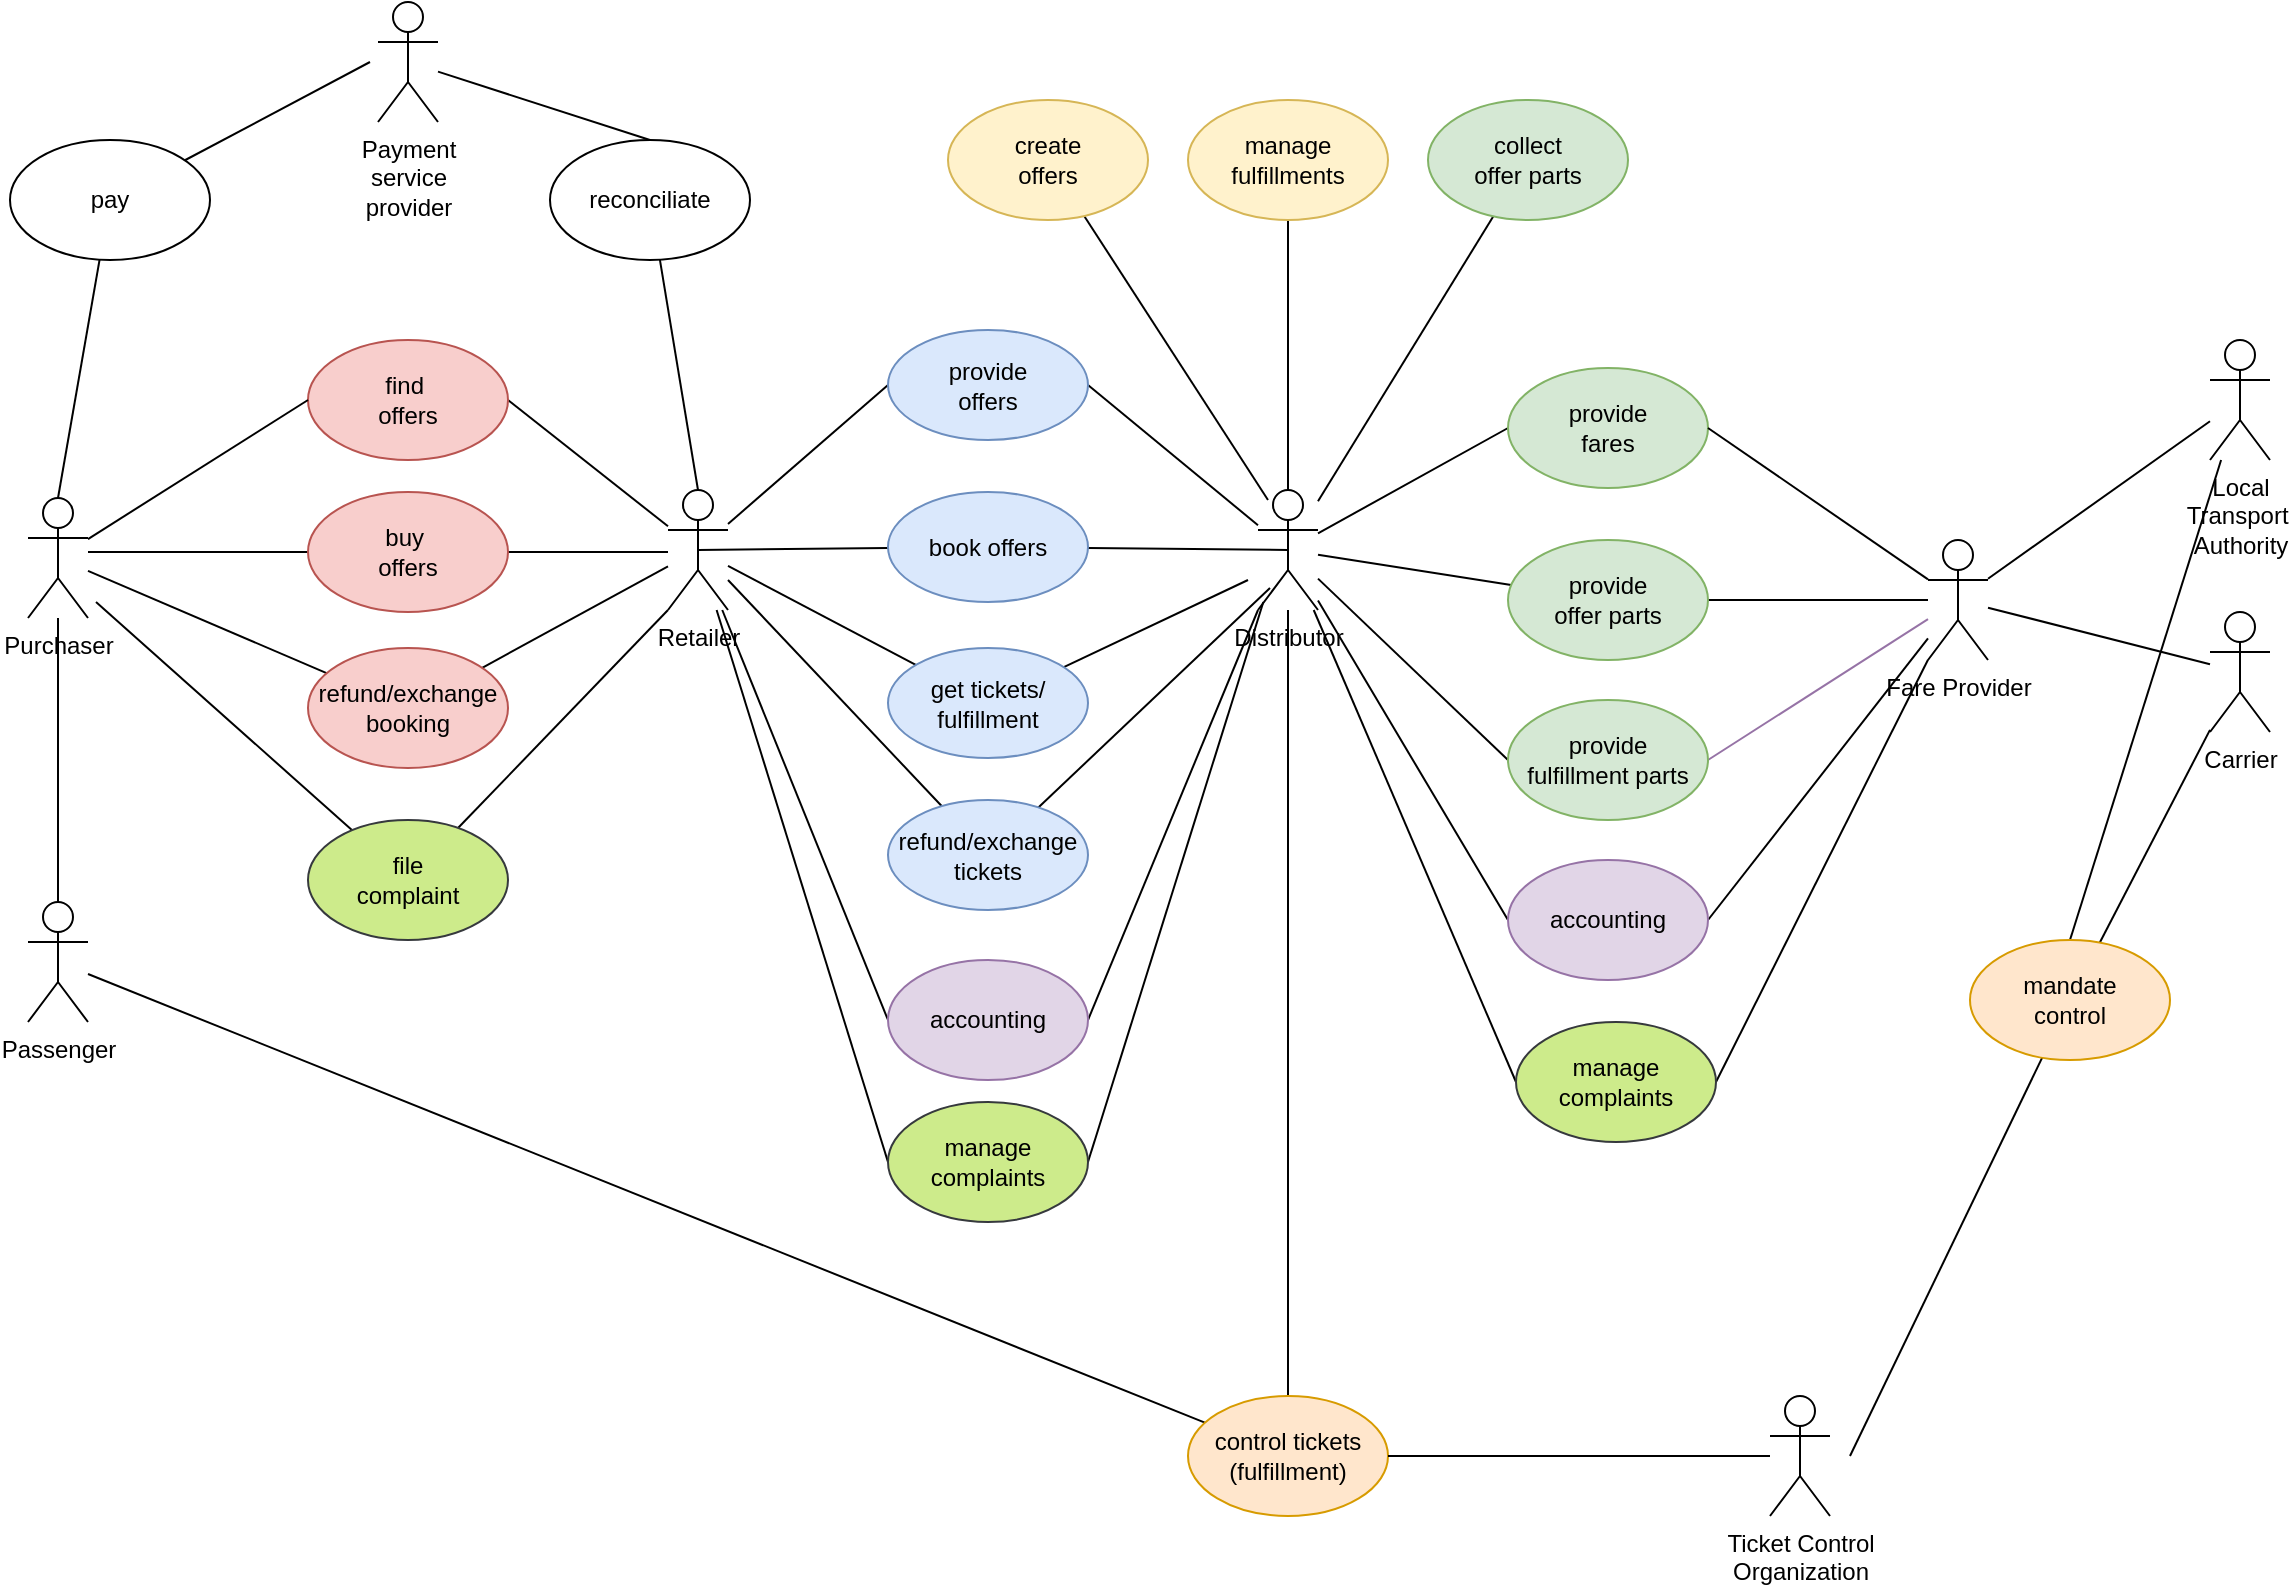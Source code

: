 <mxfile>
    <diagram id="o1t1VMw5mvlotaIL8DKT" name="Seite-1">
        <mxGraphModel dx="1204" dy="609" grid="1" gridSize="10" guides="1" tooltips="1" connect="1" arrows="1" fold="1" page="1" pageScale="1" pageWidth="1169" pageHeight="827" math="0" shadow="0">
            <root>
                <mxCell id="0"/>
                <mxCell id="1" parent="0"/>
                <mxCell id="SYCs7PRnvsmaXQXb6DSk-4" style="rounded=0;orthogonalLoop=1;jettySize=auto;html=1;endArrow=none;endFill=0;entryX=0;entryY=0.5;entryDx=0;entryDy=0;" parent="1" source="SYCs7PRnvsmaXQXb6DSk-1" target="SYCs7PRnvsmaXQXb6DSk-3" edge="1">
                    <mxGeometry relative="1" as="geometry"/>
                </mxCell>
                <mxCell id="SYCs7PRnvsmaXQXb6DSk-13" style="edgeStyle=none;rounded=0;orthogonalLoop=1;jettySize=auto;html=1;endArrow=none;endFill=0;entryX=1;entryY=0.5;entryDx=0;entryDy=0;" parent="1" source="SYCs7PRnvsmaXQXb6DSk-1" target="SYCs7PRnvsmaXQXb6DSk-14" edge="1">
                    <mxGeometry relative="1" as="geometry">
                        <mxPoint x="239" y="383" as="targetPoint"/>
                    </mxGeometry>
                </mxCell>
                <mxCell id="SYCs7PRnvsmaXQXb6DSk-1" value="Retailer" style="shape=umlActor;verticalLabelPosition=bottom;verticalAlign=top;html=1;" parent="1" vertex="1">
                    <mxGeometry x="349" y="264" width="30" height="60" as="geometry"/>
                </mxCell>
                <mxCell id="SYCs7PRnvsmaXQXb6DSk-7" style="edgeStyle=none;rounded=0;orthogonalLoop=1;jettySize=auto;html=1;entryX=1;entryY=0.5;entryDx=0;entryDy=0;endArrow=none;endFill=0;" parent="1" source="SYCs7PRnvsmaXQXb6DSk-2" target="SYCs7PRnvsmaXQXb6DSk-3" edge="1">
                    <mxGeometry relative="1" as="geometry"/>
                </mxCell>
                <mxCell id="SYCs7PRnvsmaXQXb6DSk-20" value="" style="edgeStyle=none;rounded=0;orthogonalLoop=1;jettySize=auto;html=1;endArrow=none;endFill=0;entryX=0.5;entryY=0;entryDx=0;entryDy=0;" parent="1" source="SYCs7PRnvsmaXQXb6DSk-2" target="SYCs7PRnvsmaXQXb6DSk-33" edge="1">
                    <mxGeometry relative="1" as="geometry">
                        <mxPoint x="659" y="499" as="targetPoint"/>
                    </mxGeometry>
                </mxCell>
                <mxCell id="SYCs7PRnvsmaXQXb6DSk-25" style="edgeStyle=none;rounded=0;orthogonalLoop=1;jettySize=auto;html=1;endArrow=none;endFill=0;" parent="1" source="SYCs7PRnvsmaXQXb6DSk-2" target="SYCs7PRnvsmaXQXb6DSk-26" edge="1">
                    <mxGeometry relative="1" as="geometry">
                        <mxPoint x="799" y="219" as="targetPoint"/>
                    </mxGeometry>
                </mxCell>
                <mxCell id="SYCs7PRnvsmaXQXb6DSk-28" style="edgeStyle=none;rounded=0;orthogonalLoop=1;jettySize=auto;html=1;entryX=0;entryY=0.5;entryDx=0;entryDy=0;endArrow=none;endFill=0;" parent="1" source="SYCs7PRnvsmaXQXb6DSk-2" target="SYCs7PRnvsmaXQXb6DSk-27" edge="1">
                    <mxGeometry relative="1" as="geometry"/>
                </mxCell>
                <mxCell id="SYCs7PRnvsmaXQXb6DSk-42" style="edgeStyle=none;rounded=0;orthogonalLoop=1;jettySize=auto;html=1;entryX=0;entryY=0.5;entryDx=0;entryDy=0;endArrow=none;endFill=0;" parent="1" source="SYCs7PRnvsmaXQXb6DSk-2" target="SYCs7PRnvsmaXQXb6DSk-38" edge="1">
                    <mxGeometry relative="1" as="geometry"/>
                </mxCell>
                <mxCell id="SYCs7PRnvsmaXQXb6DSk-45" style="edgeStyle=none;rounded=0;orthogonalLoop=1;jettySize=auto;html=1;entryX=0;entryY=0.5;entryDx=0;entryDy=0;endArrow=none;endFill=0;" parent="1" source="SYCs7PRnvsmaXQXb6DSk-2" target="SYCs7PRnvsmaXQXb6DSk-44" edge="1">
                    <mxGeometry relative="1" as="geometry"/>
                </mxCell>
                <mxCell id="SYCs7PRnvsmaXQXb6DSk-2" value="Distributor" style="shape=umlActor;verticalLabelPosition=bottom;verticalAlign=top;html=1;" parent="1" vertex="1">
                    <mxGeometry x="644" y="264" width="30" height="60" as="geometry"/>
                </mxCell>
                <mxCell id="SYCs7PRnvsmaXQXb6DSk-3" value="provide&lt;br&gt;offers" style="ellipse;whiteSpace=wrap;html=1;fillColor=#dae8fc;strokeColor=#6c8ebf;" parent="1" vertex="1">
                    <mxGeometry x="459" y="184" width="100" height="55" as="geometry"/>
                </mxCell>
                <mxCell id="SYCs7PRnvsmaXQXb6DSk-10" style="edgeStyle=none;rounded=0;orthogonalLoop=1;jettySize=auto;html=1;endArrow=none;endFill=0;" parent="1" source="SYCs7PRnvsmaXQXb6DSk-8" edge="1">
                    <mxGeometry relative="1" as="geometry">
                        <mxPoint x="649" y="269" as="targetPoint"/>
                    </mxGeometry>
                </mxCell>
                <mxCell id="SYCs7PRnvsmaXQXb6DSk-8" value="create&lt;br&gt;offers" style="ellipse;whiteSpace=wrap;html=1;fillColor=#fff2cc;strokeColor=#d6b656;" parent="1" vertex="1">
                    <mxGeometry x="489" y="69" width="100" height="60" as="geometry"/>
                </mxCell>
                <mxCell id="SYCs7PRnvsmaXQXb6DSk-12" style="edgeStyle=none;rounded=0;orthogonalLoop=1;jettySize=auto;html=1;entryX=0.5;entryY=0;entryDx=0;entryDy=0;entryPerimeter=0;endArrow=none;endFill=0;" parent="1" source="SYCs7PRnvsmaXQXb6DSk-11" target="SYCs7PRnvsmaXQXb6DSk-2" edge="1">
                    <mxGeometry relative="1" as="geometry"/>
                </mxCell>
                <mxCell id="SYCs7PRnvsmaXQXb6DSk-11" value="manage&lt;br&gt;fulfillments" style="ellipse;whiteSpace=wrap;html=1;fillColor=#fff2cc;strokeColor=#d6b656;" parent="1" vertex="1">
                    <mxGeometry x="609" y="69" width="100" height="60" as="geometry"/>
                </mxCell>
                <mxCell id="SYCs7PRnvsmaXQXb6DSk-14" value="find&amp;nbsp;&lt;br&gt;offers" style="ellipse;whiteSpace=wrap;html=1;fillColor=#f8cecc;strokeColor=#b85450;" parent="1" vertex="1">
                    <mxGeometry x="169" y="189" width="100" height="60" as="geometry"/>
                </mxCell>
                <mxCell id="SYCs7PRnvsmaXQXb6DSk-18" style="edgeStyle=none;rounded=0;orthogonalLoop=1;jettySize=auto;html=1;entryX=0;entryY=0.5;entryDx=0;entryDy=0;endArrow=none;endFill=0;" parent="1" source="SYCs7PRnvsmaXQXb6DSk-17" target="SYCs7PRnvsmaXQXb6DSk-14" edge="1">
                    <mxGeometry relative="1" as="geometry"/>
                </mxCell>
                <mxCell id="SYCs7PRnvsmaXQXb6DSk-41" style="edgeStyle=none;rounded=0;orthogonalLoop=1;jettySize=auto;html=1;entryX=0.5;entryY=0;entryDx=0;entryDy=0;entryPerimeter=0;endArrow=none;endFill=0;" parent="1" source="SYCs7PRnvsmaXQXb6DSk-17" target="SYCs7PRnvsmaXQXb6DSk-34" edge="1">
                    <mxGeometry relative="1" as="geometry"/>
                </mxCell>
                <mxCell id="SYCs7PRnvsmaXQXb6DSk-17" value="Purchaser" style="shape=umlActor;verticalLabelPosition=bottom;verticalAlign=top;html=1;" parent="1" vertex="1">
                    <mxGeometry x="29" y="268" width="30" height="60" as="geometry"/>
                </mxCell>
                <mxCell id="SYCs7PRnvsmaXQXb6DSk-60" style="edgeStyle=none;rounded=0;orthogonalLoop=1;jettySize=auto;html=1;endArrow=none;endFill=0;" parent="1" source="SYCs7PRnvsmaXQXb6DSk-21" edge="1">
                    <mxGeometry relative="1" as="geometry">
                        <mxPoint x="349" y="295" as="targetPoint"/>
                    </mxGeometry>
                </mxCell>
                <mxCell id="SYCs7PRnvsmaXQXb6DSk-61" style="edgeStyle=none;rounded=0;orthogonalLoop=1;jettySize=auto;html=1;endArrow=none;endFill=0;" parent="1" source="SYCs7PRnvsmaXQXb6DSk-21" edge="1">
                    <mxGeometry relative="1" as="geometry">
                        <mxPoint x="59" y="295" as="targetPoint"/>
                    </mxGeometry>
                </mxCell>
                <mxCell id="SYCs7PRnvsmaXQXb6DSk-21" value="buy&amp;nbsp;&lt;br&gt;offers" style="ellipse;whiteSpace=wrap;html=1;fillColor=#f8cecc;strokeColor=#b85450;" parent="1" vertex="1">
                    <mxGeometry x="169" y="265" width="100" height="60" as="geometry"/>
                </mxCell>
                <mxCell id="SYCs7PRnvsmaXQXb6DSk-23" style="edgeStyle=none;rounded=0;orthogonalLoop=1;jettySize=auto;html=1;endArrow=none;endFill=0;" parent="1" source="SYCs7PRnvsmaXQXb6DSk-22" target="SYCs7PRnvsmaXQXb6DSk-1" edge="1">
                    <mxGeometry relative="1" as="geometry"/>
                </mxCell>
                <mxCell id="SYCs7PRnvsmaXQXb6DSk-24" style="edgeStyle=none;rounded=0;orthogonalLoop=1;jettySize=auto;html=1;endArrow=none;endFill=0;" parent="1" source="SYCs7PRnvsmaXQXb6DSk-22" target="SYCs7PRnvsmaXQXb6DSk-17" edge="1">
                    <mxGeometry relative="1" as="geometry"/>
                </mxCell>
                <mxCell id="SYCs7PRnvsmaXQXb6DSk-22" value="refund/exchange&lt;br&gt;booking" style="ellipse;whiteSpace=wrap;html=1;fillColor=#f8cecc;strokeColor=#b85450;" parent="1" vertex="1">
                    <mxGeometry x="169" y="343" width="100" height="60" as="geometry"/>
                </mxCell>
                <mxCell id="SYCs7PRnvsmaXQXb6DSk-26" value="collect&lt;br&gt;offer parts" style="ellipse;whiteSpace=wrap;html=1;fillColor=#d5e8d4;strokeColor=#82b366;" parent="1" vertex="1">
                    <mxGeometry x="729" y="69" width="100" height="60" as="geometry"/>
                </mxCell>
                <mxCell id="SYCs7PRnvsmaXQXb6DSk-27" value="provide&lt;br&gt;fares" style="ellipse;whiteSpace=wrap;html=1;fillColor=#d5e8d4;strokeColor=#82b366;" parent="1" vertex="1">
                    <mxGeometry x="769" y="203" width="100" height="60" as="geometry"/>
                </mxCell>
                <mxCell id="SYCs7PRnvsmaXQXb6DSk-30" style="edgeStyle=none;rounded=0;orthogonalLoop=1;jettySize=auto;html=1;entryX=1;entryY=0.5;entryDx=0;entryDy=0;endArrow=none;endFill=0;" parent="1" source="SYCs7PRnvsmaXQXb6DSk-29" target="SYCs7PRnvsmaXQXb6DSk-27" edge="1">
                    <mxGeometry relative="1" as="geometry"/>
                </mxCell>
                <mxCell id="SYCs7PRnvsmaXQXb6DSk-43" style="edgeStyle=none;rounded=0;orthogonalLoop=1;jettySize=auto;html=1;entryX=1;entryY=0.5;entryDx=0;entryDy=0;endArrow=none;endFill=0;fillColor=#e1d5e7;strokeColor=#9673a6;" parent="1" source="SYCs7PRnvsmaXQXb6DSk-29" target="SYCs7PRnvsmaXQXb6DSk-38" edge="1">
                    <mxGeometry relative="1" as="geometry"/>
                </mxCell>
                <mxCell id="SYCs7PRnvsmaXQXb6DSk-52" style="edgeStyle=none;rounded=0;orthogonalLoop=1;jettySize=auto;html=1;entryX=0.5;entryY=0;entryDx=0;entryDy=0;endArrow=none;endFill=0;" parent="1" source="SYCs7PRnvsmaXQXb6DSk-47" target="SYCs7PRnvsmaXQXb6DSk-51" edge="1">
                    <mxGeometry relative="1" as="geometry"/>
                </mxCell>
                <mxCell id="SYCs7PRnvsmaXQXb6DSk-29" value="Fare Provider" style="shape=umlActor;verticalLabelPosition=bottom;verticalAlign=top;html=1;outlineConnect=0;" parent="1" vertex="1">
                    <mxGeometry x="979" y="289" width="30" height="60" as="geometry"/>
                </mxCell>
                <mxCell id="SYCs7PRnvsmaXQXb6DSk-36" style="edgeStyle=none;rounded=0;orthogonalLoop=1;jettySize=auto;html=1;endArrow=none;endFill=0;" parent="1" source="SYCs7PRnvsmaXQXb6DSk-33" target="SYCs7PRnvsmaXQXb6DSk-34" edge="1">
                    <mxGeometry relative="1" as="geometry">
                        <mxPoint x="69" y="687" as="targetPoint"/>
                    </mxGeometry>
                </mxCell>
                <mxCell id="SYCs7PRnvsmaXQXb6DSk-33" value="control tickets&lt;br&gt;(fulfillment)" style="ellipse;whiteSpace=wrap;html=1;fillColor=#ffe6cc;strokeColor=#d79b00;" parent="1" vertex="1">
                    <mxGeometry x="609" y="717" width="100" height="60" as="geometry"/>
                </mxCell>
                <mxCell id="SYCs7PRnvsmaXQXb6DSk-34" value="Passenger" style="shape=umlActor;verticalLabelPosition=bottom;verticalAlign=top;html=1;" parent="1" vertex="1">
                    <mxGeometry x="29" y="470" width="30" height="60" as="geometry"/>
                </mxCell>
                <mxCell id="SYCs7PRnvsmaXQXb6DSk-39" style="edgeStyle=none;rounded=0;orthogonalLoop=1;jettySize=auto;html=1;endArrow=none;endFill=0;" parent="1" source="SYCs7PRnvsmaXQXb6DSk-37" target="SYCs7PRnvsmaXQXb6DSk-29" edge="1">
                    <mxGeometry relative="1" as="geometry"/>
                </mxCell>
                <mxCell id="SYCs7PRnvsmaXQXb6DSk-40" style="edgeStyle=none;rounded=0;orthogonalLoop=1;jettySize=auto;html=1;endArrow=none;endFill=0;" parent="1" source="SYCs7PRnvsmaXQXb6DSk-37" target="SYCs7PRnvsmaXQXb6DSk-2" edge="1">
                    <mxGeometry relative="1" as="geometry"/>
                </mxCell>
                <mxCell id="SYCs7PRnvsmaXQXb6DSk-37" value="provide&lt;br&gt;offer parts" style="ellipse;whiteSpace=wrap;html=1;fillColor=#d5e8d4;strokeColor=#82b366;" parent="1" vertex="1">
                    <mxGeometry x="769" y="289" width="100" height="60" as="geometry"/>
                </mxCell>
                <mxCell id="SYCs7PRnvsmaXQXb6DSk-38" value="provide&lt;br&gt;fulfillment parts" style="ellipse;whiteSpace=wrap;html=1;fillColor=#d5e8d4;strokeColor=#82b366;" parent="1" vertex="1">
                    <mxGeometry x="769" y="369" width="100" height="60" as="geometry"/>
                </mxCell>
                <mxCell id="SYCs7PRnvsmaXQXb6DSk-46" style="edgeStyle=none;rounded=0;orthogonalLoop=1;jettySize=auto;html=1;endArrow=none;endFill=0;exitX=1;exitY=0.5;exitDx=0;exitDy=0;" parent="1" source="SYCs7PRnvsmaXQXb6DSk-44" target="SYCs7PRnvsmaXQXb6DSk-29" edge="1">
                    <mxGeometry relative="1" as="geometry"/>
                </mxCell>
                <mxCell id="SYCs7PRnvsmaXQXb6DSk-44" value="accounting" style="ellipse;whiteSpace=wrap;html=1;fillColor=#e1d5e7;strokeColor=#9673a6;" parent="1" vertex="1">
                    <mxGeometry x="769" y="449" width="100" height="60" as="geometry"/>
                </mxCell>
                <mxCell id="SYCs7PRnvsmaXQXb6DSk-48" style="edgeStyle=none;rounded=0;orthogonalLoop=1;jettySize=auto;html=1;endArrow=none;endFill=0;" parent="1" source="SYCs7PRnvsmaXQXb6DSk-47" target="SYCs7PRnvsmaXQXb6DSk-29" edge="1">
                    <mxGeometry relative="1" as="geometry">
                        <mxPoint x="999" y="279" as="targetPoint"/>
                    </mxGeometry>
                </mxCell>
                <mxCell id="SYCs7PRnvsmaXQXb6DSk-47" value="Local&lt;br&gt;Transport&amp;nbsp;&lt;br&gt;Authority" style="shape=umlActor;verticalLabelPosition=bottom;verticalAlign=top;html=1;" parent="1" vertex="1">
                    <mxGeometry x="1120" y="189" width="30" height="60" as="geometry"/>
                </mxCell>
                <mxCell id="SYCs7PRnvsmaXQXb6DSk-50" style="edgeStyle=none;rounded=0;orthogonalLoop=1;jettySize=auto;html=1;entryX=1;entryY=0.5;entryDx=0;entryDy=0;endArrow=none;endFill=0;" parent="1" source="SYCs7PRnvsmaXQXb6DSk-49" target="SYCs7PRnvsmaXQXb6DSk-33" edge="1">
                    <mxGeometry relative="1" as="geometry"/>
                </mxCell>
                <mxCell id="SYCs7PRnvsmaXQXb6DSk-49" value="Ticket Control&lt;br&gt;Organization" style="shape=umlActor;verticalLabelPosition=bottom;verticalAlign=top;html=1;" parent="1" vertex="1">
                    <mxGeometry x="900" y="717" width="30" height="60" as="geometry"/>
                </mxCell>
                <mxCell id="SYCs7PRnvsmaXQXb6DSk-53" style="edgeStyle=none;rounded=0;orthogonalLoop=1;jettySize=auto;html=1;endArrow=none;endFill=0;" parent="1" source="SYCs7PRnvsmaXQXb6DSk-51" edge="1">
                    <mxGeometry relative="1" as="geometry">
                        <mxPoint x="940" y="747" as="targetPoint"/>
                    </mxGeometry>
                </mxCell>
                <mxCell id="SYCs7PRnvsmaXQXb6DSk-79" style="edgeStyle=none;rounded=0;orthogonalLoop=1;jettySize=auto;html=1;endArrow=none;endFill=0;" parent="1" source="SYCs7PRnvsmaXQXb6DSk-51" target="SYCs7PRnvsmaXQXb6DSk-65" edge="1">
                    <mxGeometry relative="1" as="geometry"/>
                </mxCell>
                <mxCell id="SYCs7PRnvsmaXQXb6DSk-51" value="mandate&lt;br&gt;control" style="ellipse;whiteSpace=wrap;html=1;fillColor=#ffe6cc;strokeColor=#d79b00;" parent="1" vertex="1">
                    <mxGeometry x="1000" y="489" width="100" height="60" as="geometry"/>
                </mxCell>
                <mxCell id="SYCs7PRnvsmaXQXb6DSk-55" style="edgeStyle=none;rounded=0;orthogonalLoop=1;jettySize=auto;html=1;entryX=0.5;entryY=0.5;entryDx=0;entryDy=0;entryPerimeter=0;endArrow=none;endFill=0;" parent="1" source="SYCs7PRnvsmaXQXb6DSk-54" target="SYCs7PRnvsmaXQXb6DSk-2" edge="1">
                    <mxGeometry relative="1" as="geometry"/>
                </mxCell>
                <mxCell id="SYCs7PRnvsmaXQXb6DSk-56" style="edgeStyle=none;rounded=0;orthogonalLoop=1;jettySize=auto;html=1;entryX=0.5;entryY=0.5;entryDx=0;entryDy=0;entryPerimeter=0;endArrow=none;endFill=0;" parent="1" source="SYCs7PRnvsmaXQXb6DSk-54" target="SYCs7PRnvsmaXQXb6DSk-1" edge="1">
                    <mxGeometry relative="1" as="geometry"/>
                </mxCell>
                <mxCell id="SYCs7PRnvsmaXQXb6DSk-54" value="book offers" style="ellipse;whiteSpace=wrap;html=1;fillColor=#dae8fc;strokeColor=#6c8ebf;" parent="1" vertex="1">
                    <mxGeometry x="459" y="265" width="100" height="55" as="geometry"/>
                </mxCell>
                <mxCell id="SYCs7PRnvsmaXQXb6DSk-58" style="edgeStyle=none;rounded=0;orthogonalLoop=1;jettySize=auto;html=1;endArrow=none;endFill=0;" parent="1" source="SYCs7PRnvsmaXQXb6DSk-57" edge="1">
                    <mxGeometry relative="1" as="geometry">
                        <mxPoint x="639" y="309" as="targetPoint"/>
                    </mxGeometry>
                </mxCell>
                <mxCell id="SYCs7PRnvsmaXQXb6DSk-59" style="edgeStyle=none;rounded=0;orthogonalLoop=1;jettySize=auto;html=1;endArrow=none;endFill=0;" parent="1" source="SYCs7PRnvsmaXQXb6DSk-57" target="SYCs7PRnvsmaXQXb6DSk-1" edge="1">
                    <mxGeometry relative="1" as="geometry"/>
                </mxCell>
                <mxCell id="SYCs7PRnvsmaXQXb6DSk-57" value="get tickets/&lt;br&gt;fulfillment" style="ellipse;whiteSpace=wrap;html=1;fillColor=#dae8fc;strokeColor=#6c8ebf;" parent="1" vertex="1">
                    <mxGeometry x="459" y="343" width="100" height="55" as="geometry"/>
                </mxCell>
                <mxCell id="SYCs7PRnvsmaXQXb6DSk-63" style="edgeStyle=none;rounded=0;orthogonalLoop=1;jettySize=auto;html=1;entryX=0;entryY=1;entryDx=0;entryDy=0;entryPerimeter=0;endArrow=none;endFill=0;exitX=1;exitY=0.5;exitDx=0;exitDy=0;" parent="1" source="SYCs7PRnvsmaXQXb6DSk-62" target="SYCs7PRnvsmaXQXb6DSk-2" edge="1">
                    <mxGeometry relative="1" as="geometry"/>
                </mxCell>
                <mxCell id="SYCs7PRnvsmaXQXb6DSk-64" style="edgeStyle=none;rounded=0;orthogonalLoop=1;jettySize=auto;html=1;endArrow=none;endFill=0;exitX=0;exitY=0.5;exitDx=0;exitDy=0;" parent="1" source="SYCs7PRnvsmaXQXb6DSk-62" target="SYCs7PRnvsmaXQXb6DSk-1" edge="1">
                    <mxGeometry relative="1" as="geometry"/>
                </mxCell>
                <mxCell id="SYCs7PRnvsmaXQXb6DSk-62" value="accounting" style="ellipse;whiteSpace=wrap;html=1;fillColor=#e1d5e7;strokeColor=#9673a6;" parent="1" vertex="1">
                    <mxGeometry x="459" y="499" width="100" height="60" as="geometry"/>
                </mxCell>
                <mxCell id="SYCs7PRnvsmaXQXb6DSk-66" style="edgeStyle=none;rounded=0;orthogonalLoop=1;jettySize=auto;html=1;endArrow=none;endFill=0;" parent="1" source="SYCs7PRnvsmaXQXb6DSk-65" target="SYCs7PRnvsmaXQXb6DSk-29" edge="1">
                    <mxGeometry relative="1" as="geometry"/>
                </mxCell>
                <mxCell id="SYCs7PRnvsmaXQXb6DSk-65" value="Carrier" style="shape=umlActor;verticalLabelPosition=bottom;verticalAlign=top;html=1;" parent="1" vertex="1">
                    <mxGeometry x="1120" y="325" width="30" height="60" as="geometry"/>
                </mxCell>
                <mxCell id="SYCs7PRnvsmaXQXb6DSk-68" style="edgeStyle=none;rounded=0;orthogonalLoop=1;jettySize=auto;html=1;endArrow=none;endFill=0;" parent="1" source="SYCs7PRnvsmaXQXb6DSk-67" edge="1">
                    <mxGeometry relative="1" as="geometry">
                        <mxPoint x="200" y="50" as="targetPoint"/>
                    </mxGeometry>
                </mxCell>
                <mxCell id="SYCs7PRnvsmaXQXb6DSk-69" style="edgeStyle=none;rounded=0;orthogonalLoop=1;jettySize=auto;html=1;endArrow=none;endFill=0;entryX=0.5;entryY=0;entryDx=0;entryDy=0;entryPerimeter=0;" parent="1" source="SYCs7PRnvsmaXQXb6DSk-67" target="SYCs7PRnvsmaXQXb6DSk-17" edge="1">
                    <mxGeometry relative="1" as="geometry">
                        <mxPoint x="44" y="270" as="targetPoint"/>
                    </mxGeometry>
                </mxCell>
                <mxCell id="SYCs7PRnvsmaXQXb6DSk-67" value="pay" style="ellipse;whiteSpace=wrap;html=1;" parent="1" vertex="1">
                    <mxGeometry x="20" y="89" width="100" height="60" as="geometry"/>
                </mxCell>
                <mxCell id="SYCs7PRnvsmaXQXb6DSk-71" style="edgeStyle=none;rounded=0;orthogonalLoop=1;jettySize=auto;html=1;endArrow=none;endFill=0;entryX=0.5;entryY=0;entryDx=0;entryDy=0;" parent="1" source="SYCs7PRnvsmaXQXb6DSk-70" target="SYCs7PRnvsmaXQXb6DSk-72" edge="1">
                    <mxGeometry relative="1" as="geometry">
                        <mxPoint x="230" y="60" as="sourcePoint"/>
                        <mxPoint x="329" y="89" as="targetPoint"/>
                    </mxGeometry>
                </mxCell>
                <mxCell id="SYCs7PRnvsmaXQXb6DSk-70" value="Payment&lt;br&gt;service &lt;br&gt;provider" style="shape=umlActor;verticalLabelPosition=bottom;verticalAlign=top;html=1;" parent="1" vertex="1">
                    <mxGeometry x="204" y="20" width="30" height="60" as="geometry"/>
                </mxCell>
                <mxCell id="SYCs7PRnvsmaXQXb6DSk-74" style="edgeStyle=none;rounded=0;orthogonalLoop=1;jettySize=auto;html=1;entryX=0.5;entryY=0;entryDx=0;entryDy=0;entryPerimeter=0;endArrow=none;endFill=0;" parent="1" source="SYCs7PRnvsmaXQXb6DSk-72" target="SYCs7PRnvsmaXQXb6DSk-1" edge="1">
                    <mxGeometry relative="1" as="geometry"/>
                </mxCell>
                <mxCell id="SYCs7PRnvsmaXQXb6DSk-72" value="reconciliate" style="ellipse;whiteSpace=wrap;html=1;" parent="1" vertex="1">
                    <mxGeometry x="290" y="89" width="100" height="60" as="geometry"/>
                </mxCell>
                <mxCell id="SYCs7PRnvsmaXQXb6DSk-76" style="edgeStyle=none;rounded=0;orthogonalLoop=1;jettySize=auto;html=1;entryX=0.2;entryY=0.817;entryDx=0;entryDy=0;entryPerimeter=0;endArrow=none;endFill=0;" parent="1" source="SYCs7PRnvsmaXQXb6DSk-75" target="SYCs7PRnvsmaXQXb6DSk-2" edge="1">
                    <mxGeometry relative="1" as="geometry"/>
                </mxCell>
                <mxCell id="SYCs7PRnvsmaXQXb6DSk-77" style="edgeStyle=none;rounded=0;orthogonalLoop=1;jettySize=auto;html=1;entryX=1;entryY=0.75;entryDx=0;entryDy=0;entryPerimeter=0;endArrow=none;endFill=0;" parent="1" source="SYCs7PRnvsmaXQXb6DSk-75" target="SYCs7PRnvsmaXQXb6DSk-1" edge="1">
                    <mxGeometry relative="1" as="geometry"/>
                </mxCell>
                <mxCell id="SYCs7PRnvsmaXQXb6DSk-75" value="refund/exchange&lt;br&gt;tickets" style="ellipse;whiteSpace=wrap;html=1;fillColor=#dae8fc;strokeColor=#6c8ebf;" parent="1" vertex="1">
                    <mxGeometry x="459" y="419" width="100" height="55" as="geometry"/>
                </mxCell>
                <mxCell id="5" style="edgeStyle=none;html=1;entryX=0.089;entryY=0.933;entryDx=0;entryDy=0;entryPerimeter=0;exitX=1;exitY=0.5;exitDx=0;exitDy=0;endArrow=none;endFill=0;" parent="1" source="2" target="SYCs7PRnvsmaXQXb6DSk-2" edge="1">
                    <mxGeometry relative="1" as="geometry"/>
                </mxCell>
                <mxCell id="6" style="edgeStyle=none;html=1;exitX=0;exitY=0.5;exitDx=0;exitDy=0;endArrow=none;endFill=0;" parent="1" source="2" target="SYCs7PRnvsmaXQXb6DSk-1" edge="1">
                    <mxGeometry relative="1" as="geometry"/>
                </mxCell>
                <mxCell id="2" value="manage&lt;br&gt;complaints" style="ellipse;whiteSpace=wrap;html=1;fillColor=#cdeb8b;strokeColor=#36393d;" parent="1" vertex="1">
                    <mxGeometry x="459" y="570" width="100" height="60" as="geometry"/>
                </mxCell>
                <mxCell id="7" style="edgeStyle=none;html=1;endArrow=none;endFill=0;exitX=0;exitY=0.5;exitDx=0;exitDy=0;" parent="1" source="4" target="SYCs7PRnvsmaXQXb6DSk-2" edge="1">
                    <mxGeometry relative="1" as="geometry"/>
                </mxCell>
                <mxCell id="8" style="edgeStyle=none;html=1;endArrow=none;endFill=0;exitX=1;exitY=0.5;exitDx=0;exitDy=0;" parent="1" source="4" target="SYCs7PRnvsmaXQXb6DSk-29" edge="1">
                    <mxGeometry relative="1" as="geometry"/>
                </mxCell>
                <mxCell id="4" value="manage&lt;br&gt;complaints" style="ellipse;whiteSpace=wrap;html=1;fillColor=#cdeb8b;strokeColor=#36393d;" parent="1" vertex="1">
                    <mxGeometry x="773" y="530" width="100" height="60" as="geometry"/>
                </mxCell>
                <mxCell id="10" style="edgeStyle=none;html=1;entryX=0;entryY=1;entryDx=0;entryDy=0;entryPerimeter=0;endArrow=none;endFill=0;" parent="1" source="9" target="SYCs7PRnvsmaXQXb6DSk-1" edge="1">
                    <mxGeometry relative="1" as="geometry"/>
                </mxCell>
                <mxCell id="11" style="edgeStyle=none;html=1;endArrow=none;endFill=0;" parent="1" source="9" edge="1">
                    <mxGeometry relative="1" as="geometry">
                        <mxPoint x="63" y="320" as="targetPoint"/>
                    </mxGeometry>
                </mxCell>
                <mxCell id="9" value="file&lt;br&gt;complaint" style="ellipse;whiteSpace=wrap;html=1;fillColor=#cdeb8b;strokeColor=#36393d;" parent="1" vertex="1">
                    <mxGeometry x="169" y="429" width="100" height="60" as="geometry"/>
                </mxCell>
            </root>
        </mxGraphModel>
    </diagram>
</mxfile>